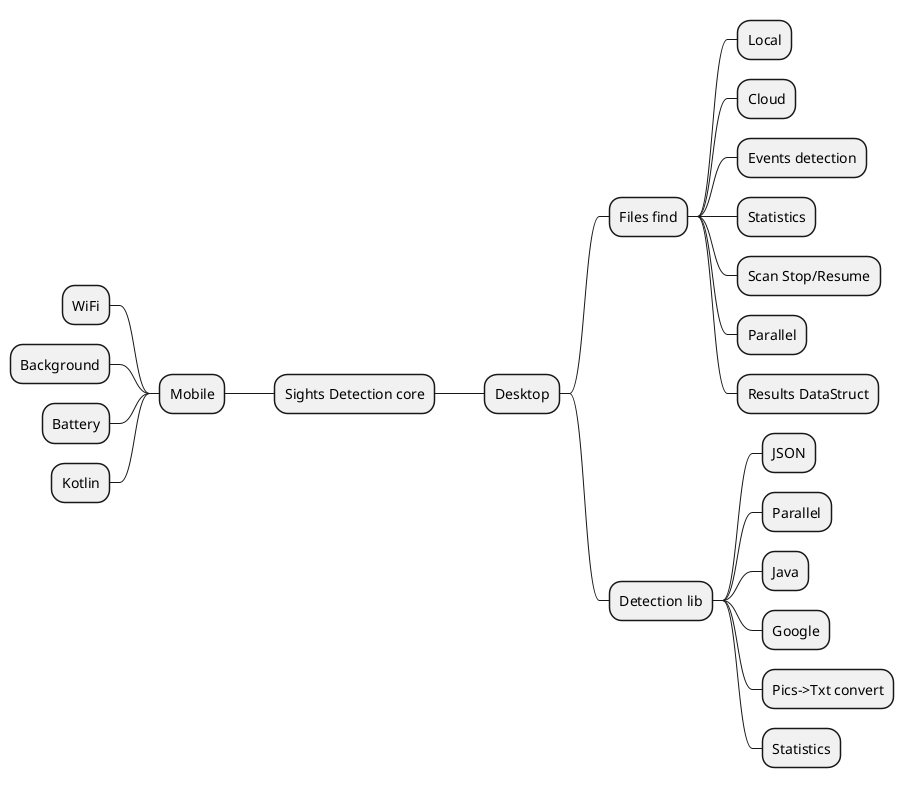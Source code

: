 @startmindmap
+ Sights Detection core
++ Desktop
+++ Files find
++++ Local
++++ Cloud
++++ Events detection
++++ Statistics
++++ Scan Stop/Resume
++++ Parallel
++++ Results DataStruct
+++ Detection lib
++++ JSON
++++ Parallel
++++ Java
++++ Google
++++ Pics->Txt convert
++++ Statistics
-- Mobile
--- WiFi
--- Background
--- Battery
--- Kotlin

@endmindmap